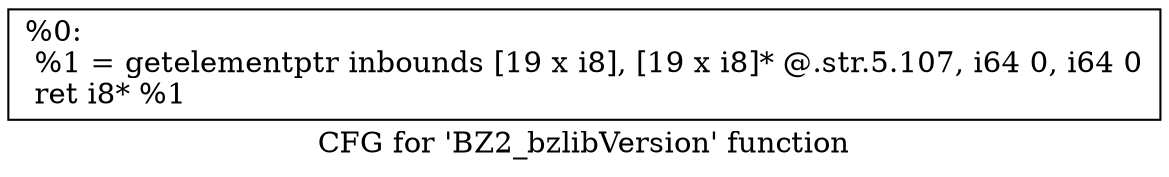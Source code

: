 digraph "CFG for 'BZ2_bzlibVersion' function" {
	label="CFG for 'BZ2_bzlibVersion' function";

	Node0x1c90370 [shape=record,label="{%0:\l  %1 = getelementptr inbounds [19 x i8], [19 x i8]* @.str.5.107, i64 0, i64 0\l  ret i8* %1\l}"];
}
